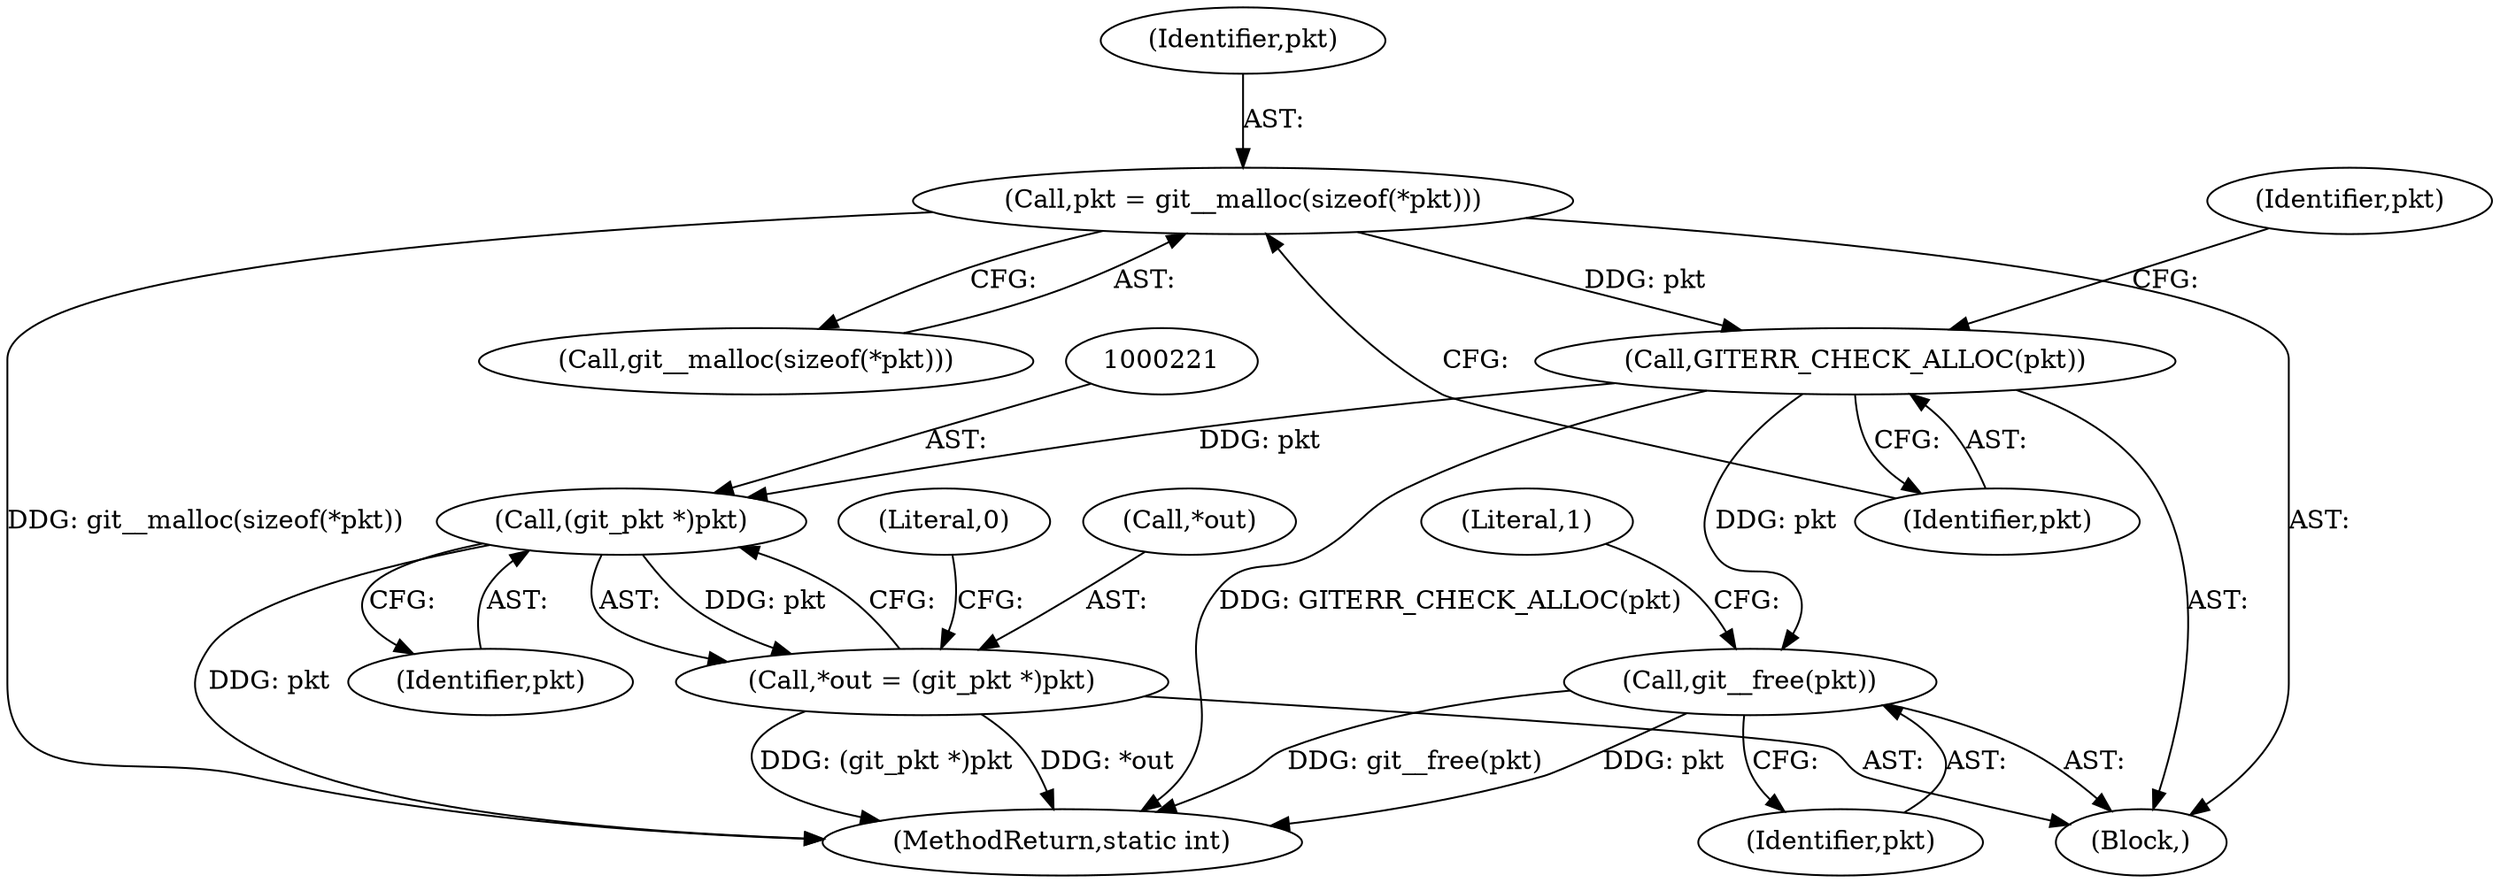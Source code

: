 digraph "0_libgit2_1f9a8510e1d2f20ed7334eeeddb92c4dd8e7c649@API" {
"1000109" [label="(Call,pkt = git__malloc(sizeof(*pkt)))"];
"1000115" [label="(Call,GITERR_CHECK_ALLOC(pkt))"];
"1000220" [label="(Call,(git_pkt *)pkt)"];
"1000217" [label="(Call,*out = (git_pkt *)pkt)"];
"1000233" [label="(Call,git__free(pkt))"];
"1000111" [label="(Call,git__malloc(sizeof(*pkt)))"];
"1000119" [label="(Identifier,pkt)"];
"1000222" [label="(Identifier,pkt)"];
"1000237" [label="(Literal,1)"];
"1000105" [label="(Block,)"];
"1000115" [label="(Call,GITERR_CHECK_ALLOC(pkt))"];
"1000116" [label="(Identifier,pkt)"];
"1000217" [label="(Call,*out = (git_pkt *)pkt)"];
"1000220" [label="(Call,(git_pkt *)pkt)"];
"1000238" [label="(MethodReturn,static int)"];
"1000224" [label="(Literal,0)"];
"1000218" [label="(Call,*out)"];
"1000109" [label="(Call,pkt = git__malloc(sizeof(*pkt)))"];
"1000110" [label="(Identifier,pkt)"];
"1000234" [label="(Identifier,pkt)"];
"1000233" [label="(Call,git__free(pkt))"];
"1000109" -> "1000105"  [label="AST: "];
"1000109" -> "1000111"  [label="CFG: "];
"1000110" -> "1000109"  [label="AST: "];
"1000111" -> "1000109"  [label="AST: "];
"1000116" -> "1000109"  [label="CFG: "];
"1000109" -> "1000238"  [label="DDG: git__malloc(sizeof(*pkt))"];
"1000109" -> "1000115"  [label="DDG: pkt"];
"1000115" -> "1000105"  [label="AST: "];
"1000115" -> "1000116"  [label="CFG: "];
"1000116" -> "1000115"  [label="AST: "];
"1000119" -> "1000115"  [label="CFG: "];
"1000115" -> "1000238"  [label="DDG: GITERR_CHECK_ALLOC(pkt)"];
"1000115" -> "1000220"  [label="DDG: pkt"];
"1000115" -> "1000233"  [label="DDG: pkt"];
"1000220" -> "1000217"  [label="AST: "];
"1000220" -> "1000222"  [label="CFG: "];
"1000221" -> "1000220"  [label="AST: "];
"1000222" -> "1000220"  [label="AST: "];
"1000217" -> "1000220"  [label="CFG: "];
"1000220" -> "1000238"  [label="DDG: pkt"];
"1000220" -> "1000217"  [label="DDG: pkt"];
"1000217" -> "1000105"  [label="AST: "];
"1000218" -> "1000217"  [label="AST: "];
"1000224" -> "1000217"  [label="CFG: "];
"1000217" -> "1000238"  [label="DDG: *out"];
"1000217" -> "1000238"  [label="DDG: (git_pkt *)pkt"];
"1000233" -> "1000105"  [label="AST: "];
"1000233" -> "1000234"  [label="CFG: "];
"1000234" -> "1000233"  [label="AST: "];
"1000237" -> "1000233"  [label="CFG: "];
"1000233" -> "1000238"  [label="DDG: git__free(pkt)"];
"1000233" -> "1000238"  [label="DDG: pkt"];
}
